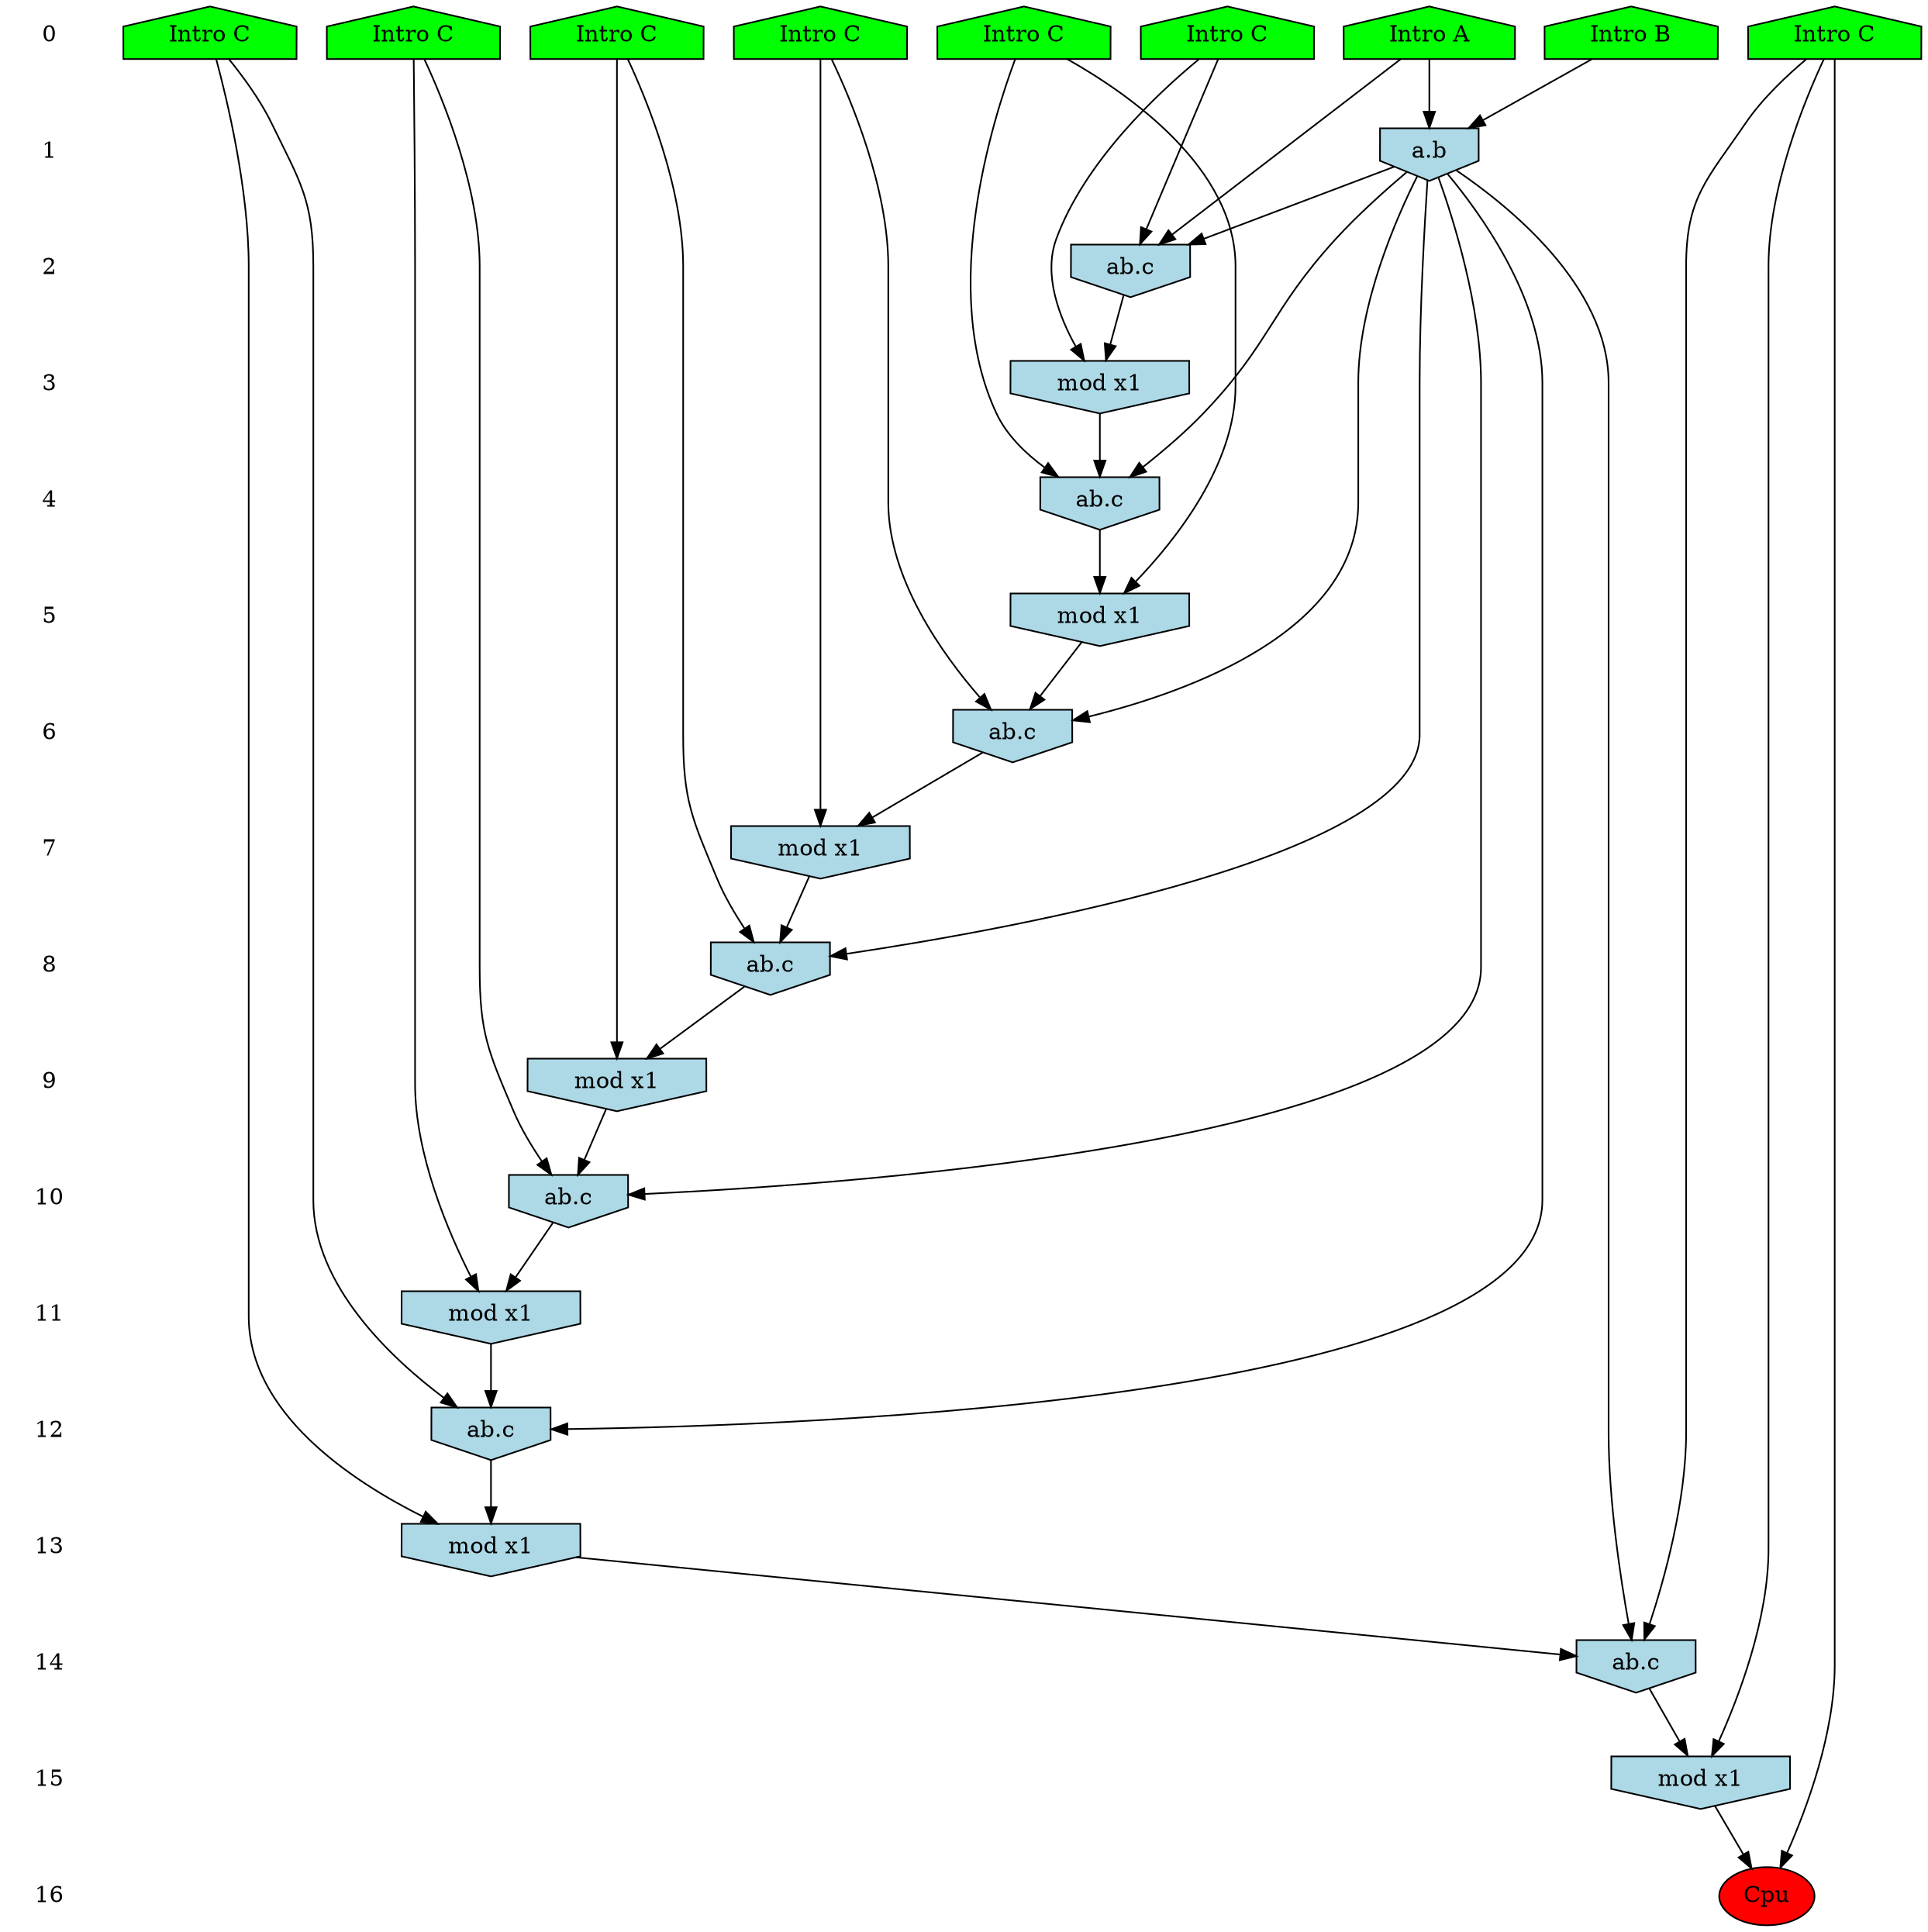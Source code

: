 /* Compression of 90 causal flows obtained in average at 1.531330E+01 t.u */
/* Compressed causal flows were: [789;904;1166;1189;1398;1437;1457;1464;1498;1523;1661;1689;1700;1754;1794;1816;1858;1867;1925;1941;1948;1949;1955;1993;2024;2033;2042;2063;2068;2162;2163;2170;2236;2241;2243;2246;2285;2332;2409;2417;2439;2456;2460;2490;2539;2550;2555;2628;2633;2637;2702;2751;2770;2784;2789;2805;2813;2832;2859;2931;3002;3064;3076;3088;3119;3121;3184;3226;3233;3234;3269;3324;3326;3360;3365;3454;3461;3465;3518;3521;3522;3586;3596;3619;3697;3754;3842;3903;3934;3948] */
digraph G{
 ranksep=.5 ; 
{ rank = same ; "0" [shape=plaintext] ; node_1 [label ="Intro B", shape=house, style=filled, fillcolor=green] ;
node_2 [label ="Intro A", shape=house, style=filled, fillcolor=green] ;
node_3 [label ="Intro C", shape=house, style=filled, fillcolor=green] ;
node_4 [label ="Intro C", shape=house, style=filled, fillcolor=green] ;
node_5 [label ="Intro C", shape=house, style=filled, fillcolor=green] ;
node_6 [label ="Intro C", shape=house, style=filled, fillcolor=green] ;
node_7 [label ="Intro C", shape=house, style=filled, fillcolor=green] ;
node_8 [label ="Intro C", shape=house, style=filled, fillcolor=green] ;
node_9 [label ="Intro C", shape=house, style=filled, fillcolor=green] ;
}
{ rank = same ; "1" [shape=plaintext] ; node_10 [label="a.b", shape=invhouse, style=filled, fillcolor = lightblue] ;
}
{ rank = same ; "2" [shape=plaintext] ; node_11 [label="ab.c", shape=invhouse, style=filled, fillcolor = lightblue] ;
}
{ rank = same ; "3" [shape=plaintext] ; node_12 [label="mod x1", shape=invhouse, style=filled, fillcolor = lightblue] ;
}
{ rank = same ; "4" [shape=plaintext] ; node_13 [label="ab.c", shape=invhouse, style=filled, fillcolor = lightblue] ;
}
{ rank = same ; "5" [shape=plaintext] ; node_14 [label="mod x1", shape=invhouse, style=filled, fillcolor = lightblue] ;
}
{ rank = same ; "6" [shape=plaintext] ; node_15 [label="ab.c", shape=invhouse, style=filled, fillcolor = lightblue] ;
}
{ rank = same ; "7" [shape=plaintext] ; node_16 [label="mod x1", shape=invhouse, style=filled, fillcolor = lightblue] ;
}
{ rank = same ; "8" [shape=plaintext] ; node_17 [label="ab.c", shape=invhouse, style=filled, fillcolor = lightblue] ;
}
{ rank = same ; "9" [shape=plaintext] ; node_18 [label="mod x1", shape=invhouse, style=filled, fillcolor = lightblue] ;
}
{ rank = same ; "10" [shape=plaintext] ; node_19 [label="ab.c", shape=invhouse, style=filled, fillcolor = lightblue] ;
}
{ rank = same ; "11" [shape=plaintext] ; node_20 [label="mod x1", shape=invhouse, style=filled, fillcolor = lightblue] ;
}
{ rank = same ; "12" [shape=plaintext] ; node_21 [label="ab.c", shape=invhouse, style=filled, fillcolor = lightblue] ;
}
{ rank = same ; "13" [shape=plaintext] ; node_22 [label="mod x1", shape=invhouse, style=filled, fillcolor = lightblue] ;
}
{ rank = same ; "14" [shape=plaintext] ; node_23 [label="ab.c", shape=invhouse, style=filled, fillcolor = lightblue] ;
}
{ rank = same ; "15" [shape=plaintext] ; node_24 [label="mod x1", shape=invhouse, style=filled, fillcolor = lightblue] ;
}
{ rank = same ; "16" [shape=plaintext] ; node_25 [label ="Cpu", style=filled, fillcolor=red] ;
}
"0" -> "1" [style="invis"]; 
"1" -> "2" [style="invis"]; 
"2" -> "3" [style="invis"]; 
"3" -> "4" [style="invis"]; 
"4" -> "5" [style="invis"]; 
"5" -> "6" [style="invis"]; 
"6" -> "7" [style="invis"]; 
"7" -> "8" [style="invis"]; 
"8" -> "9" [style="invis"]; 
"9" -> "10" [style="invis"]; 
"10" -> "11" [style="invis"]; 
"11" -> "12" [style="invis"]; 
"12" -> "13" [style="invis"]; 
"13" -> "14" [style="invis"]; 
"14" -> "15" [style="invis"]; 
"15" -> "16" [style="invis"]; 
node_1 -> node_10
node_2 -> node_10
node_2 -> node_11
node_8 -> node_11
node_10 -> node_11
node_8 -> node_12
node_11 -> node_12
node_3 -> node_13
node_10 -> node_13
node_12 -> node_13
node_3 -> node_14
node_13 -> node_14
node_9 -> node_15
node_10 -> node_15
node_14 -> node_15
node_9 -> node_16
node_15 -> node_16
node_4 -> node_17
node_10 -> node_17
node_16 -> node_17
node_4 -> node_18
node_17 -> node_18
node_5 -> node_19
node_10 -> node_19
node_18 -> node_19
node_5 -> node_20
node_19 -> node_20
node_7 -> node_21
node_10 -> node_21
node_20 -> node_21
node_7 -> node_22
node_21 -> node_22
node_6 -> node_23
node_10 -> node_23
node_22 -> node_23
node_6 -> node_24
node_23 -> node_24
node_6 -> node_25
node_24 -> node_25
}
/*
 Dot generation time: 0.000648
*/